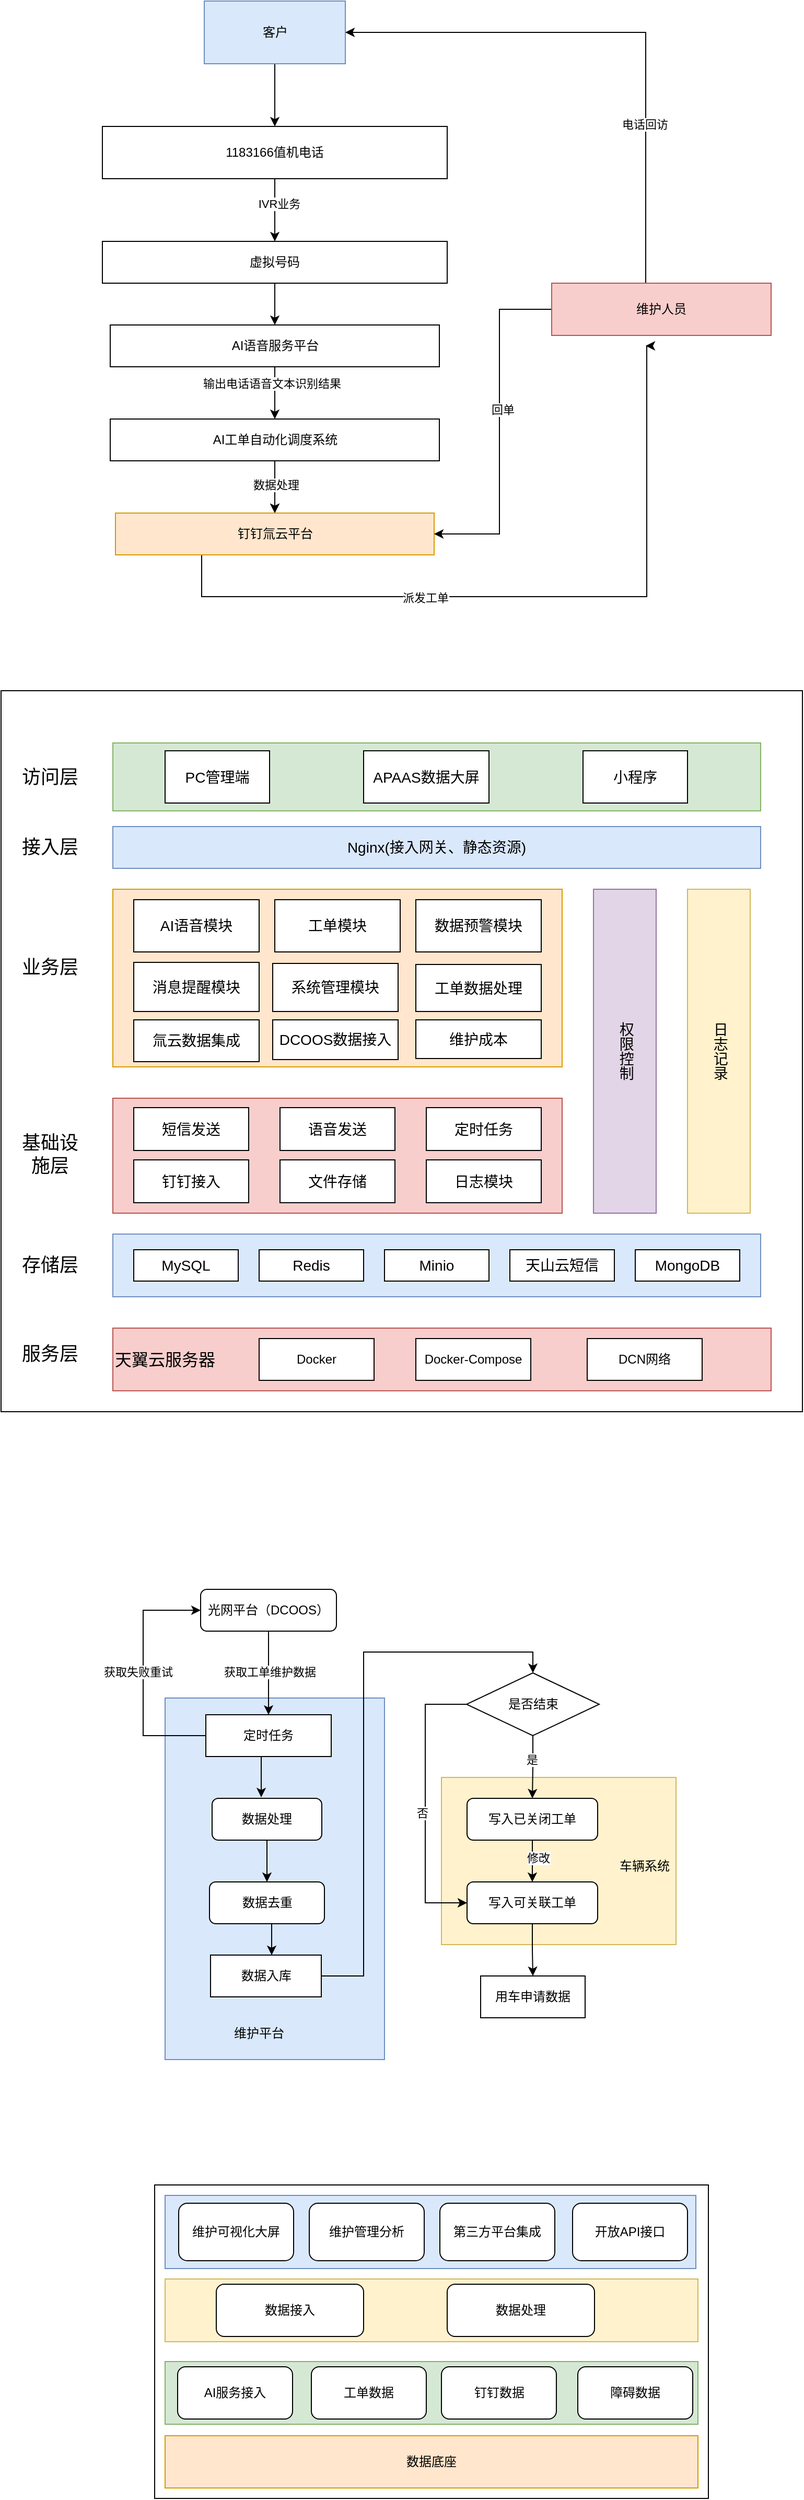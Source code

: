 <mxfile version="28.1.1">
  <diagram name="第 1 页" id="fc2qWwKT_eQD3knXw0V4">
    <mxGraphModel dx="2066" dy="1121" grid="1" gridSize="10" guides="1" tooltips="1" connect="1" arrows="1" fold="1" page="1" pageScale="1" pageWidth="827" pageHeight="1169" math="0" shadow="0">
      <root>
        <mxCell id="0" />
        <mxCell id="1" parent="0" />
        <mxCell id="_9u2cvtoZSCxlwE1ztmI-21" value="" style="rounded=0;whiteSpace=wrap;html=1;" vertex="1" parent="1">
          <mxGeometry x="180" y="2140" width="530" height="300" as="geometry" />
        </mxCell>
        <mxCell id="-fBVtS2RoCw09fAn3Mkb-46" value="" style="rounded=0;whiteSpace=wrap;html=1;fillColor=#dae8fc;strokeColor=#6c8ebf;" parent="1" vertex="1">
          <mxGeometry x="190" y="1674" width="210" height="346" as="geometry" />
        </mxCell>
        <mxCell id="-fBVtS2RoCw09fAn3Mkb-27" value="" style="rounded=0;whiteSpace=wrap;html=1;fillColor=#fff2cc;strokeColor=#d6b656;" parent="1" vertex="1">
          <mxGeometry x="454.5" y="1750" width="224.5" height="160" as="geometry" />
        </mxCell>
        <mxCell id="4X-aNIErhXsaIUGD21-c-82" value="" style="rounded=0;whiteSpace=wrap;html=1;" parent="1" vertex="1">
          <mxGeometry x="33" y="710" width="767" height="690" as="geometry" />
        </mxCell>
        <mxCell id="4X-aNIErhXsaIUGD21-c-5" value="" style="edgeStyle=orthogonalEdgeStyle;rounded=0;orthogonalLoop=1;jettySize=auto;html=1;" parent="1" source="4X-aNIErhXsaIUGD21-c-2" target="4X-aNIErhXsaIUGD21-c-4" edge="1">
          <mxGeometry relative="1" as="geometry" />
        </mxCell>
        <mxCell id="4X-aNIErhXsaIUGD21-c-6" value="IVR业务" style="edgeLabel;html=1;align=center;verticalAlign=middle;resizable=0;points=[];" parent="4X-aNIErhXsaIUGD21-c-5" vertex="1" connectable="0">
          <mxGeometry x="-0.2" y="4" relative="1" as="geometry">
            <mxPoint as="offset" />
          </mxGeometry>
        </mxCell>
        <mxCell id="4X-aNIErhXsaIUGD21-c-2" value="1183166值机电话" style="rounded=0;whiteSpace=wrap;html=1;verticalAlign=middle;" parent="1" vertex="1">
          <mxGeometry x="130" y="170" width="330" height="50" as="geometry" />
        </mxCell>
        <mxCell id="4X-aNIErhXsaIUGD21-c-7" value="" style="edgeStyle=orthogonalEdgeStyle;rounded=0;orthogonalLoop=1;jettySize=auto;html=1;" parent="1" source="4X-aNIErhXsaIUGD21-c-3" target="4X-aNIErhXsaIUGD21-c-2" edge="1">
          <mxGeometry relative="1" as="geometry" />
        </mxCell>
        <mxCell id="4X-aNIErhXsaIUGD21-c-3" value="客户" style="rounded=0;whiteSpace=wrap;html=1;fillColor=#dae8fc;strokeColor=#6c8ebf;" parent="1" vertex="1">
          <mxGeometry x="227.5" y="50" width="135" height="60" as="geometry" />
        </mxCell>
        <mxCell id="4X-aNIErhXsaIUGD21-c-9" value="" style="edgeStyle=orthogonalEdgeStyle;rounded=0;orthogonalLoop=1;jettySize=auto;html=1;" parent="1" source="4X-aNIErhXsaIUGD21-c-4" target="4X-aNIErhXsaIUGD21-c-8" edge="1">
          <mxGeometry relative="1" as="geometry" />
        </mxCell>
        <mxCell id="4X-aNIErhXsaIUGD21-c-4" value="虚拟号码" style="rounded=0;whiteSpace=wrap;html=1;" parent="1" vertex="1">
          <mxGeometry x="130" y="280" width="330" height="40" as="geometry" />
        </mxCell>
        <mxCell id="4X-aNIErhXsaIUGD21-c-13" value="" style="edgeStyle=orthogonalEdgeStyle;rounded=0;orthogonalLoop=1;jettySize=auto;html=1;" parent="1" source="4X-aNIErhXsaIUGD21-c-8" target="4X-aNIErhXsaIUGD21-c-12" edge="1">
          <mxGeometry relative="1" as="geometry" />
        </mxCell>
        <mxCell id="4X-aNIErhXsaIUGD21-c-16" value="输出电话语音文本识别结果" style="edgeLabel;html=1;align=center;verticalAlign=middle;resizable=0;points=[];" parent="4X-aNIErhXsaIUGD21-c-13" vertex="1" connectable="0">
          <mxGeometry x="-0.36" y="-3" relative="1" as="geometry">
            <mxPoint as="offset" />
          </mxGeometry>
        </mxCell>
        <mxCell id="4X-aNIErhXsaIUGD21-c-8" value="AI语音服务平台" style="rounded=0;whiteSpace=wrap;html=1;" parent="1" vertex="1">
          <mxGeometry x="137.5" y="360" width="315" height="40" as="geometry" />
        </mxCell>
        <mxCell id="4X-aNIErhXsaIUGD21-c-15" value="" style="edgeStyle=orthogonalEdgeStyle;rounded=0;orthogonalLoop=1;jettySize=auto;html=1;" parent="1" source="4X-aNIErhXsaIUGD21-c-12" target="4X-aNIErhXsaIUGD21-c-14" edge="1">
          <mxGeometry relative="1" as="geometry" />
        </mxCell>
        <mxCell id="4X-aNIErhXsaIUGD21-c-17" value="" style="edgeStyle=orthogonalEdgeStyle;rounded=0;orthogonalLoop=1;jettySize=auto;html=1;" parent="1" source="4X-aNIErhXsaIUGD21-c-12" target="4X-aNIErhXsaIUGD21-c-14" edge="1">
          <mxGeometry relative="1" as="geometry" />
        </mxCell>
        <mxCell id="4X-aNIErhXsaIUGD21-c-18" value="数据处理" style="edgeLabel;html=1;align=center;verticalAlign=middle;resizable=0;points=[];" parent="4X-aNIErhXsaIUGD21-c-17" vertex="1" connectable="0">
          <mxGeometry x="-0.08" y="1" relative="1" as="geometry">
            <mxPoint as="offset" />
          </mxGeometry>
        </mxCell>
        <mxCell id="4X-aNIErhXsaIUGD21-c-12" value="AI工单自动化调度系统" style="rounded=0;whiteSpace=wrap;html=1;" parent="1" vertex="1">
          <mxGeometry x="137.5" y="450" width="315" height="40" as="geometry" />
        </mxCell>
        <mxCell id="4X-aNIErhXsaIUGD21-c-33" style="edgeStyle=orthogonalEdgeStyle;rounded=0;orthogonalLoop=1;jettySize=auto;html=1;exitX=0.5;exitY=1;exitDx=0;exitDy=0;" parent="1" edge="1">
          <mxGeometry relative="1" as="geometry">
            <mxPoint x="650" y="380" as="targetPoint" />
            <mxPoint x="225" y="580" as="sourcePoint" />
            <Array as="points">
              <mxPoint x="225" y="620" />
              <mxPoint x="651" y="620" />
            </Array>
          </mxGeometry>
        </mxCell>
        <mxCell id="4X-aNIErhXsaIUGD21-c-34" value="派发工单" style="edgeLabel;html=1;align=center;verticalAlign=middle;resizable=0;points=[];" parent="4X-aNIErhXsaIUGD21-c-33" vertex="1" connectable="0">
          <mxGeometry x="-0.281" y="-1" relative="1" as="geometry">
            <mxPoint as="offset" />
          </mxGeometry>
        </mxCell>
        <mxCell id="4X-aNIErhXsaIUGD21-c-14" value="钉钉氚云平台" style="whiteSpace=wrap;html=1;rounded=0;fillColor=#ffe6cc;strokeColor=#d79b00;" parent="1" vertex="1">
          <mxGeometry x="142.5" y="540" width="305" height="40" as="geometry" />
        </mxCell>
        <mxCell id="4X-aNIErhXsaIUGD21-c-21" style="edgeStyle=orthogonalEdgeStyle;rounded=0;orthogonalLoop=1;jettySize=auto;html=1;entryX=1;entryY=0.5;entryDx=0;entryDy=0;" parent="1" source="4X-aNIErhXsaIUGD21-c-20" target="4X-aNIErhXsaIUGD21-c-3" edge="1">
          <mxGeometry relative="1" as="geometry">
            <Array as="points">
              <mxPoint x="650" y="80" />
            </Array>
          </mxGeometry>
        </mxCell>
        <mxCell id="4X-aNIErhXsaIUGD21-c-22" value="电话回访" style="edgeLabel;html=1;align=center;verticalAlign=middle;resizable=0;points=[];" parent="4X-aNIErhXsaIUGD21-c-21" vertex="1" connectable="0">
          <mxGeometry x="-0.421" y="1" relative="1" as="geometry">
            <mxPoint as="offset" />
          </mxGeometry>
        </mxCell>
        <mxCell id="4X-aNIErhXsaIUGD21-c-27" style="edgeStyle=orthogonalEdgeStyle;rounded=0;orthogonalLoop=1;jettySize=auto;html=1;exitX=0;exitY=0.5;exitDx=0;exitDy=0;entryX=1;entryY=0.5;entryDx=0;entryDy=0;" parent="1" source="4X-aNIErhXsaIUGD21-c-20" target="4X-aNIErhXsaIUGD21-c-14" edge="1">
          <mxGeometry relative="1" as="geometry">
            <mxPoint x="560" y="560" as="targetPoint" />
            <Array as="points">
              <mxPoint x="510" y="345" />
              <mxPoint x="510" y="560" />
            </Array>
          </mxGeometry>
        </mxCell>
        <mxCell id="4X-aNIErhXsaIUGD21-c-28" value="回单" style="edgeLabel;html=1;align=center;verticalAlign=middle;resizable=0;points=[];" parent="4X-aNIErhXsaIUGD21-c-27" vertex="1" connectable="0">
          <mxGeometry x="-0.11" y="3" relative="1" as="geometry">
            <mxPoint as="offset" />
          </mxGeometry>
        </mxCell>
        <mxCell id="4X-aNIErhXsaIUGD21-c-20" value="维护人员" style="rounded=0;whiteSpace=wrap;html=1;fillColor=#f8cecc;strokeColor=#b85450;" parent="1" vertex="1">
          <mxGeometry x="560" y="320" width="210" height="50" as="geometry" />
        </mxCell>
        <mxCell id="4X-aNIErhXsaIUGD21-c-36" value="" style="rounded=0;whiteSpace=wrap;html=1;flipH=1;fillColor=#d5e8d4;strokeColor=#82b366;fontSize=14;" parent="1" vertex="1">
          <mxGeometry x="140" y="760" width="620" height="65" as="geometry" />
        </mxCell>
        <mxCell id="4X-aNIErhXsaIUGD21-c-37" value="PC管理端" style="rounded=0;whiteSpace=wrap;html=1;fontSize=14;" parent="1" vertex="1">
          <mxGeometry x="190" y="767.5" width="100" height="50" as="geometry" />
        </mxCell>
        <mxCell id="4X-aNIErhXsaIUGD21-c-38" value="APAAS数据大屏" style="rounded=0;whiteSpace=wrap;html=1;fontSize=14;" parent="1" vertex="1">
          <mxGeometry x="380" y="767.5" width="120" height="50" as="geometry" />
        </mxCell>
        <mxCell id="4X-aNIErhXsaIUGD21-c-39" value="小程序" style="rounded=0;whiteSpace=wrap;html=1;fontSize=14;" parent="1" vertex="1">
          <mxGeometry x="590" y="767.5" width="100" height="50" as="geometry" />
        </mxCell>
        <mxCell id="4X-aNIErhXsaIUGD21-c-40" value="Nginx(接入网关、静态资源)" style="rounded=0;whiteSpace=wrap;html=1;fillColor=#dae8fc;strokeColor=#6c8ebf;fontSize=14;" parent="1" vertex="1">
          <mxGeometry x="140" y="840" width="620" height="40" as="geometry" />
        </mxCell>
        <mxCell id="4X-aNIErhXsaIUGD21-c-42" value="" style="rounded=0;whiteSpace=wrap;html=1;fillColor=#ffe6cc;strokeColor=#d79b00;fontSize=14;" parent="1" vertex="1">
          <mxGeometry x="140" y="900" width="430" height="170" as="geometry" />
        </mxCell>
        <mxCell id="4X-aNIErhXsaIUGD21-c-43" value="AI语音模块" style="rounded=0;whiteSpace=wrap;html=1;fontSize=14;" parent="1" vertex="1">
          <mxGeometry x="160" y="910" width="120" height="50" as="geometry" />
        </mxCell>
        <mxCell id="4X-aNIErhXsaIUGD21-c-44" value="工单模块" style="rounded=0;whiteSpace=wrap;html=1;fontSize=14;" parent="1" vertex="1">
          <mxGeometry x="295" y="910" width="120" height="50" as="geometry" />
        </mxCell>
        <mxCell id="4X-aNIErhXsaIUGD21-c-45" value="系统管理模块" style="rounded=0;whiteSpace=wrap;html=1;fontSize=14;" parent="1" vertex="1">
          <mxGeometry x="293" y="971" width="120" height="46" as="geometry" />
        </mxCell>
        <mxCell id="4X-aNIErhXsaIUGD21-c-48" value="消息提醒模块" style="rounded=0;whiteSpace=wrap;html=1;fontSize=14;" parent="1" vertex="1">
          <mxGeometry x="160" y="970" width="120" height="47" as="geometry" />
        </mxCell>
        <mxCell id="4X-aNIErhXsaIUGD21-c-51" value="" style="rounded=0;whiteSpace=wrap;html=1;fillColor=#f8cecc;strokeColor=#b85450;fontSize=14;" parent="1" vertex="1">
          <mxGeometry x="140" y="1100" width="430" height="110" as="geometry" />
        </mxCell>
        <mxCell id="4X-aNIErhXsaIUGD21-c-52" value="短信发送" style="rounded=0;whiteSpace=wrap;html=1;fontSize=14;" parent="1" vertex="1">
          <mxGeometry x="160" y="1109" width="110" height="41" as="geometry" />
        </mxCell>
        <mxCell id="4X-aNIErhXsaIUGD21-c-53" value="语音发送" style="rounded=0;whiteSpace=wrap;html=1;fontSize=14;" parent="1" vertex="1">
          <mxGeometry x="300" y="1109" width="110" height="41" as="geometry" />
        </mxCell>
        <mxCell id="4X-aNIErhXsaIUGD21-c-54" value="定时任务" style="rounded=0;whiteSpace=wrap;html=1;fontSize=14;" parent="1" vertex="1">
          <mxGeometry x="440" y="1109" width="110" height="41" as="geometry" />
        </mxCell>
        <mxCell id="4X-aNIErhXsaIUGD21-c-55" value="钉钉接入" style="rounded=0;whiteSpace=wrap;html=1;fontSize=14;" parent="1" vertex="1">
          <mxGeometry x="160" y="1159" width="110" height="41" as="geometry" />
        </mxCell>
        <mxCell id="4X-aNIErhXsaIUGD21-c-56" value="文件存储" style="rounded=0;whiteSpace=wrap;html=1;fontSize=14;" parent="1" vertex="1">
          <mxGeometry x="300" y="1159" width="110" height="41" as="geometry" />
        </mxCell>
        <mxCell id="4X-aNIErhXsaIUGD21-c-58" value="日志模块" style="rounded=0;whiteSpace=wrap;html=1;fontSize=14;" parent="1" vertex="1">
          <mxGeometry x="440" y="1159" width="110" height="41" as="geometry" />
        </mxCell>
        <mxCell id="4X-aNIErhXsaIUGD21-c-59" value="权限控制" style="rounded=0;whiteSpace=wrap;html=1;fillColor=#e1d5e7;strokeColor=#9673a6;fontSize=14;textDirection=vertical-lr;" parent="1" vertex="1">
          <mxGeometry x="600" y="900" width="60" height="310" as="geometry" />
        </mxCell>
        <mxCell id="4X-aNIErhXsaIUGD21-c-60" value="日志记录" style="rounded=0;whiteSpace=wrap;html=1;fillColor=#fff2cc;strokeColor=#d6b656;fontSize=14;textDirection=vertical-lr;" parent="1" vertex="1">
          <mxGeometry x="690" y="900" width="60" height="310" as="geometry" />
        </mxCell>
        <mxCell id="4X-aNIErhXsaIUGD21-c-68" value="" style="group;fontSize=14;fillColor=#dae8fc;strokeColor=#6c8ebf;" parent="1" vertex="1" connectable="0">
          <mxGeometry x="140" y="1230" width="620" height="60" as="geometry" />
        </mxCell>
        <mxCell id="4X-aNIErhXsaIUGD21-c-62" value="" style="rounded=0;whiteSpace=wrap;html=1;fillColor=#dae8fc;strokeColor=#6c8ebf;fontSize=14;" parent="4X-aNIErhXsaIUGD21-c-68" vertex="1">
          <mxGeometry width="620" height="60" as="geometry" />
        </mxCell>
        <mxCell id="4X-aNIErhXsaIUGD21-c-63" value="MySQL" style="rounded=0;whiteSpace=wrap;html=1;fontSize=14;" parent="4X-aNIErhXsaIUGD21-c-68" vertex="1">
          <mxGeometry x="20" y="15" width="100" height="30" as="geometry" />
        </mxCell>
        <mxCell id="4X-aNIErhXsaIUGD21-c-64" value="Redis" style="rounded=0;whiteSpace=wrap;html=1;fontSize=14;" parent="4X-aNIErhXsaIUGD21-c-68" vertex="1">
          <mxGeometry x="140" y="15" width="100" height="30" as="geometry" />
        </mxCell>
        <mxCell id="4X-aNIErhXsaIUGD21-c-65" value="Minio" style="rounded=0;whiteSpace=wrap;html=1;fontSize=14;" parent="4X-aNIErhXsaIUGD21-c-68" vertex="1">
          <mxGeometry x="260" y="15" width="100" height="30" as="geometry" />
        </mxCell>
        <mxCell id="4X-aNIErhXsaIUGD21-c-66" value="天山云短信" style="rounded=0;whiteSpace=wrap;html=1;fontSize=14;" parent="4X-aNIErhXsaIUGD21-c-68" vertex="1">
          <mxGeometry x="380" y="15" width="100" height="30" as="geometry" />
        </mxCell>
        <mxCell id="4X-aNIErhXsaIUGD21-c-67" value="MongoDB" style="rounded=0;whiteSpace=wrap;html=1;fontSize=14;" parent="4X-aNIErhXsaIUGD21-c-68" vertex="1">
          <mxGeometry x="500" y="15" width="100" height="30" as="geometry" />
        </mxCell>
        <mxCell id="4X-aNIErhXsaIUGD21-c-69" value="访问层" style="text;html=1;align=center;verticalAlign=middle;whiteSpace=wrap;rounded=0;fontSize=18;" parent="1" vertex="1">
          <mxGeometry x="50" y="777.5" width="60" height="30" as="geometry" />
        </mxCell>
        <mxCell id="4X-aNIErhXsaIUGD21-c-70" value="接入层" style="text;html=1;align=center;verticalAlign=middle;whiteSpace=wrap;rounded=0;fontSize=18;" parent="1" vertex="1">
          <mxGeometry x="50" y="845" width="60" height="30" as="geometry" />
        </mxCell>
        <mxCell id="4X-aNIErhXsaIUGD21-c-71" value="业务层" style="text;html=1;align=center;verticalAlign=middle;whiteSpace=wrap;rounded=0;fontSize=18;" parent="1" vertex="1">
          <mxGeometry x="50" y="960" width="60" height="30" as="geometry" />
        </mxCell>
        <mxCell id="4X-aNIErhXsaIUGD21-c-72" value="基础设施层" style="text;html=1;align=center;verticalAlign=middle;whiteSpace=wrap;rounded=0;fontSize=18;" parent="1" vertex="1">
          <mxGeometry x="50" y="1139" width="60" height="30" as="geometry" />
        </mxCell>
        <mxCell id="4X-aNIErhXsaIUGD21-c-73" value="存储层" style="text;html=1;align=center;verticalAlign=middle;whiteSpace=wrap;rounded=0;fontSize=18;" parent="1" vertex="1">
          <mxGeometry x="50" y="1245" width="60" height="30" as="geometry" />
        </mxCell>
        <mxCell id="4X-aNIErhXsaIUGD21-c-75" value="天翼云服务器" style="rounded=0;whiteSpace=wrap;html=1;fillColor=#f8cecc;strokeColor=#b85450;align=left;fontSize=16;" parent="1" vertex="1">
          <mxGeometry x="140" y="1320" width="630" height="60" as="geometry" />
        </mxCell>
        <mxCell id="4X-aNIErhXsaIUGD21-c-76" value="服务层" style="text;html=1;align=center;verticalAlign=middle;whiteSpace=wrap;rounded=0;fontSize=18;" parent="1" vertex="1">
          <mxGeometry x="50" y="1330" width="60" height="30" as="geometry" />
        </mxCell>
        <mxCell id="4X-aNIErhXsaIUGD21-c-77" value="Docker" style="rounded=0;whiteSpace=wrap;html=1;" parent="1" vertex="1">
          <mxGeometry x="280" y="1330" width="110" height="40" as="geometry" />
        </mxCell>
        <mxCell id="4X-aNIErhXsaIUGD21-c-78" value="Docker-Compose" style="rounded=0;whiteSpace=wrap;html=1;" parent="1" vertex="1">
          <mxGeometry x="430" y="1330" width="110" height="40" as="geometry" />
        </mxCell>
        <mxCell id="4X-aNIErhXsaIUGD21-c-79" value="DCN网络" style="rounded=0;whiteSpace=wrap;html=1;" parent="1" vertex="1">
          <mxGeometry x="594" y="1330" width="110" height="40" as="geometry" />
        </mxCell>
        <mxCell id="-fBVtS2RoCw09fAn3Mkb-1" value="数据预警模块" style="rounded=0;whiteSpace=wrap;html=1;fontSize=14;" parent="1" vertex="1">
          <mxGeometry x="430" y="910" width="120" height="50" as="geometry" />
        </mxCell>
        <mxCell id="-fBVtS2RoCw09fAn3Mkb-2" value="工单数据处理" style="rounded=0;whiteSpace=wrap;html=1;fontSize=14;" parent="1" vertex="1">
          <mxGeometry x="430" y="972" width="120" height="45" as="geometry" />
        </mxCell>
        <mxCell id="-fBVtS2RoCw09fAn3Mkb-7" style="edgeStyle=orthogonalEdgeStyle;rounded=0;orthogonalLoop=1;jettySize=auto;html=1;exitX=0;exitY=0.5;exitDx=0;exitDy=0;entryX=0;entryY=0.5;entryDx=0;entryDy=0;" parent="1" source="-fBVtS2RoCw09fAn3Mkb-3" target="-fBVtS2RoCw09fAn3Mkb-4" edge="1">
          <mxGeometry relative="1" as="geometry">
            <Array as="points">
              <mxPoint x="169" y="1710" />
              <mxPoint x="169" y="1590" />
            </Array>
          </mxGeometry>
        </mxCell>
        <mxCell id="-fBVtS2RoCw09fAn3Mkb-8" value="获取失败重试" style="edgeLabel;html=1;align=center;verticalAlign=middle;resizable=0;points=[];" parent="-fBVtS2RoCw09fAn3Mkb-7" vertex="1" connectable="0">
          <mxGeometry x="0.03" y="5" relative="1" as="geometry">
            <mxPoint as="offset" />
          </mxGeometry>
        </mxCell>
        <mxCell id="-fBVtS2RoCw09fAn3Mkb-3" value="定时任务" style="rounded=0;whiteSpace=wrap;html=1;" parent="1" vertex="1">
          <mxGeometry x="229" y="1690" width="120" height="40" as="geometry" />
        </mxCell>
        <mxCell id="-fBVtS2RoCw09fAn3Mkb-5" style="edgeStyle=orthogonalEdgeStyle;rounded=0;orthogonalLoop=1;jettySize=auto;html=1;exitX=0.5;exitY=1;exitDx=0;exitDy=0;entryX=0.5;entryY=0;entryDx=0;entryDy=0;" parent="1" source="-fBVtS2RoCw09fAn3Mkb-4" target="-fBVtS2RoCw09fAn3Mkb-3" edge="1">
          <mxGeometry relative="1" as="geometry" />
        </mxCell>
        <mxCell id="-fBVtS2RoCw09fAn3Mkb-6" value="获取工单维护数据" style="edgeLabel;html=1;align=center;verticalAlign=middle;resizable=0;points=[];" parent="-fBVtS2RoCw09fAn3Mkb-5" vertex="1" connectable="0">
          <mxGeometry x="-0.025" y="1" relative="1" as="geometry">
            <mxPoint as="offset" />
          </mxGeometry>
        </mxCell>
        <mxCell id="-fBVtS2RoCw09fAn3Mkb-4" value="光网平台（DCOOS）" style="rounded=1;whiteSpace=wrap;html=1;" parent="1" vertex="1">
          <mxGeometry x="224" y="1570" width="130" height="40" as="geometry" />
        </mxCell>
        <mxCell id="-fBVtS2RoCw09fAn3Mkb-12" style="edgeStyle=orthogonalEdgeStyle;rounded=0;orthogonalLoop=1;jettySize=auto;html=1;exitX=0.5;exitY=1;exitDx=0;exitDy=0;entryX=0.5;entryY=0;entryDx=0;entryDy=0;" parent="1" source="-fBVtS2RoCw09fAn3Mkb-9" target="-fBVtS2RoCw09fAn3Mkb-11" edge="1">
          <mxGeometry relative="1" as="geometry" />
        </mxCell>
        <mxCell id="-fBVtS2RoCw09fAn3Mkb-9" value="数据处理" style="rounded=1;whiteSpace=wrap;html=1;" parent="1" vertex="1">
          <mxGeometry x="235" y="1770" width="105" height="40" as="geometry" />
        </mxCell>
        <mxCell id="-fBVtS2RoCw09fAn3Mkb-10" style="edgeStyle=orthogonalEdgeStyle;rounded=0;orthogonalLoop=1;jettySize=auto;html=1;exitX=0.5;exitY=1;exitDx=0;exitDy=0;entryX=0.448;entryY=-0.025;entryDx=0;entryDy=0;entryPerimeter=0;" parent="1" source="-fBVtS2RoCw09fAn3Mkb-3" target="-fBVtS2RoCw09fAn3Mkb-9" edge="1">
          <mxGeometry relative="1" as="geometry" />
        </mxCell>
        <mxCell id="-fBVtS2RoCw09fAn3Mkb-14" style="edgeStyle=orthogonalEdgeStyle;rounded=0;orthogonalLoop=1;jettySize=auto;html=1;exitX=0.5;exitY=1;exitDx=0;exitDy=0;" parent="1" source="-fBVtS2RoCw09fAn3Mkb-11" edge="1">
          <mxGeometry relative="1" as="geometry">
            <mxPoint x="292" y="1920" as="targetPoint" />
          </mxGeometry>
        </mxCell>
        <mxCell id="-fBVtS2RoCw09fAn3Mkb-11" value="数据去重" style="rounded=1;whiteSpace=wrap;html=1;" parent="1" vertex="1">
          <mxGeometry x="232.5" y="1850" width="110" height="40" as="geometry" />
        </mxCell>
        <mxCell id="-fBVtS2RoCw09fAn3Mkb-49" style="edgeStyle=orthogonalEdgeStyle;rounded=0;orthogonalLoop=1;jettySize=auto;html=1;exitX=1;exitY=0.5;exitDx=0;exitDy=0;entryX=0.5;entryY=0;entryDx=0;entryDy=0;" parent="1" source="-fBVtS2RoCw09fAn3Mkb-15" target="-fBVtS2RoCw09fAn3Mkb-16" edge="1">
          <mxGeometry relative="1" as="geometry">
            <Array as="points">
              <mxPoint x="380" y="1940" />
              <mxPoint x="380" y="1630" />
              <mxPoint x="542" y="1630" />
            </Array>
          </mxGeometry>
        </mxCell>
        <mxCell id="-fBVtS2RoCw09fAn3Mkb-15" value="数据入库" style="rounded=0;whiteSpace=wrap;html=1;" parent="1" vertex="1">
          <mxGeometry x="233.5" y="1920" width="106" height="40" as="geometry" />
        </mxCell>
        <mxCell id="-fBVtS2RoCw09fAn3Mkb-30" style="edgeStyle=orthogonalEdgeStyle;rounded=0;orthogonalLoop=1;jettySize=auto;html=1;exitX=0;exitY=0.5;exitDx=0;exitDy=0;" parent="1" source="-fBVtS2RoCw09fAn3Mkb-16" target="-fBVtS2RoCw09fAn3Mkb-28" edge="1">
          <mxGeometry relative="1" as="geometry">
            <Array as="points">
              <mxPoint x="439" y="1680" />
              <mxPoint x="439" y="1870" />
            </Array>
          </mxGeometry>
        </mxCell>
        <mxCell id="-fBVtS2RoCw09fAn3Mkb-31" value="是" style="edgeLabel;html=1;align=center;verticalAlign=middle;resizable=0;points=[];" parent="-fBVtS2RoCw09fAn3Mkb-30" vertex="1" connectable="0">
          <mxGeometry x="0.056" y="-3" relative="1" as="geometry">
            <mxPoint y="1" as="offset" />
          </mxGeometry>
        </mxCell>
        <mxCell id="-fBVtS2RoCw09fAn3Mkb-38" value="否" style="edgeLabel;html=1;align=center;verticalAlign=middle;resizable=0;points=[];" parent="-fBVtS2RoCw09fAn3Mkb-30" vertex="1" connectable="0">
          <mxGeometry x="0.061" y="-3" relative="1" as="geometry">
            <mxPoint as="offset" />
          </mxGeometry>
        </mxCell>
        <mxCell id="-fBVtS2RoCw09fAn3Mkb-41" style="edgeStyle=orthogonalEdgeStyle;rounded=0;orthogonalLoop=1;jettySize=auto;html=1;exitX=0.5;exitY=1;exitDx=0;exitDy=0;" parent="1" source="-fBVtS2RoCw09fAn3Mkb-16" target="-fBVtS2RoCw09fAn3Mkb-35" edge="1">
          <mxGeometry relative="1" as="geometry" />
        </mxCell>
        <mxCell id="-fBVtS2RoCw09fAn3Mkb-45" value="是" style="edgeLabel;html=1;align=center;verticalAlign=middle;resizable=0;points=[];" parent="-fBVtS2RoCw09fAn3Mkb-41" vertex="1" connectable="0">
          <mxGeometry x="-0.24" y="-1" relative="1" as="geometry">
            <mxPoint as="offset" />
          </mxGeometry>
        </mxCell>
        <mxCell id="-fBVtS2RoCw09fAn3Mkb-16" value="是否结束" style="rhombus;whiteSpace=wrap;html=1;" parent="1" vertex="1">
          <mxGeometry x="478.5" y="1650" width="127" height="60" as="geometry" />
        </mxCell>
        <mxCell id="-fBVtS2RoCw09fAn3Mkb-20" value="用车申请数据" style="rounded=0;whiteSpace=wrap;html=1;" parent="1" vertex="1">
          <mxGeometry x="492" y="1940" width="100" height="40" as="geometry" />
        </mxCell>
        <mxCell id="-fBVtS2RoCw09fAn3Mkb-44" style="edgeStyle=orthogonalEdgeStyle;rounded=0;orthogonalLoop=1;jettySize=auto;html=1;exitX=0.5;exitY=1;exitDx=0;exitDy=0;" parent="1" source="-fBVtS2RoCw09fAn3Mkb-28" target="-fBVtS2RoCw09fAn3Mkb-20" edge="1">
          <mxGeometry relative="1" as="geometry" />
        </mxCell>
        <mxCell id="-fBVtS2RoCw09fAn3Mkb-28" value="写入可关联工单" style="rounded=1;whiteSpace=wrap;html=1;" parent="1" vertex="1">
          <mxGeometry x="479" y="1850" width="125" height="40" as="geometry" />
        </mxCell>
        <mxCell id="-fBVtS2RoCw09fAn3Mkb-39" style="edgeStyle=orthogonalEdgeStyle;rounded=0;orthogonalLoop=1;jettySize=auto;html=1;exitX=0.5;exitY=1;exitDx=0;exitDy=0;entryX=0.5;entryY=0;entryDx=0;entryDy=0;" parent="1" source="-fBVtS2RoCw09fAn3Mkb-35" target="-fBVtS2RoCw09fAn3Mkb-28" edge="1">
          <mxGeometry relative="1" as="geometry" />
        </mxCell>
        <mxCell id="-fBVtS2RoCw09fAn3Mkb-40" value="修改" style="edgeLabel;html=1;align=center;verticalAlign=middle;resizable=0;points=[];" parent="-fBVtS2RoCw09fAn3Mkb-39" vertex="1" connectable="0">
          <mxGeometry x="-0.15" y="5" relative="1" as="geometry">
            <mxPoint as="offset" />
          </mxGeometry>
        </mxCell>
        <mxCell id="-fBVtS2RoCw09fAn3Mkb-35" value="写入已关闭工单" style="rounded=1;whiteSpace=wrap;html=1;" parent="1" vertex="1">
          <mxGeometry x="479" y="1770" width="125" height="40" as="geometry" />
        </mxCell>
        <mxCell id="-fBVtS2RoCw09fAn3Mkb-42" value="车辆系统" style="text;html=1;align=center;verticalAlign=middle;whiteSpace=wrap;rounded=0;" parent="1" vertex="1">
          <mxGeometry x="619" y="1820" width="60" height="30" as="geometry" />
        </mxCell>
        <mxCell id="-fBVtS2RoCw09fAn3Mkb-48" value="维护平台" style="text;html=1;align=center;verticalAlign=middle;whiteSpace=wrap;rounded=0;" parent="1" vertex="1">
          <mxGeometry x="250" y="1980" width="60" height="30" as="geometry" />
        </mxCell>
        <mxCell id="_9u2cvtoZSCxlwE1ztmI-1" value="" style="rounded=0;whiteSpace=wrap;html=1;fillColor=#dae8fc;strokeColor=#6c8ebf;" vertex="1" parent="1">
          <mxGeometry x="190" y="2150" width="508" height="70" as="geometry" />
        </mxCell>
        <mxCell id="_9u2cvtoZSCxlwE1ztmI-5" value="" style="rounded=0;whiteSpace=wrap;html=1;fillColor=#d5e8d4;strokeColor=#82b366;" vertex="1" parent="1">
          <mxGeometry x="190" y="2309" width="510" height="60" as="geometry" />
        </mxCell>
        <mxCell id="_9u2cvtoZSCxlwE1ztmI-6" value="" style="rounded=0;whiteSpace=wrap;html=1;fillColor=#fff2cc;strokeColor=#d6b656;" vertex="1" parent="1">
          <mxGeometry x="190" y="2230" width="510" height="60" as="geometry" />
        </mxCell>
        <mxCell id="_9u2cvtoZSCxlwE1ztmI-7" value="维护可视化大屏" style="rounded=1;whiteSpace=wrap;html=1;" vertex="1" parent="1">
          <mxGeometry x="203" y="2157.5" width="110" height="55" as="geometry" />
        </mxCell>
        <mxCell id="_9u2cvtoZSCxlwE1ztmI-9" value="维护管理分析" style="rounded=1;whiteSpace=wrap;html=1;" vertex="1" parent="1">
          <mxGeometry x="328" y="2157.5" width="110" height="55" as="geometry" />
        </mxCell>
        <mxCell id="_9u2cvtoZSCxlwE1ztmI-10" value="第三方平台集成" style="rounded=1;whiteSpace=wrap;html=1;" vertex="1" parent="1">
          <mxGeometry x="453" y="2157.5" width="110" height="55" as="geometry" />
        </mxCell>
        <mxCell id="_9u2cvtoZSCxlwE1ztmI-11" value="开放API接口" style="rounded=1;whiteSpace=wrap;html=1;" vertex="1" parent="1">
          <mxGeometry x="580" y="2157.5" width="110" height="55" as="geometry" />
        </mxCell>
        <mxCell id="_9u2cvtoZSCxlwE1ztmI-12" value="氚云数据集成" style="rounded=0;whiteSpace=wrap;html=1;fontSize=14;" vertex="1" parent="1">
          <mxGeometry x="160" y="1025" width="120" height="40" as="geometry" />
        </mxCell>
        <mxCell id="_9u2cvtoZSCxlwE1ztmI-13" value="DCOOS数据接入" style="rounded=0;whiteSpace=wrap;html=1;fontSize=14;" vertex="1" parent="1">
          <mxGeometry x="293" y="1025" width="120" height="38" as="geometry" />
        </mxCell>
        <mxCell id="_9u2cvtoZSCxlwE1ztmI-14" value="维护成本" style="rounded=0;whiteSpace=wrap;html=1;fontSize=14;" vertex="1" parent="1">
          <mxGeometry x="430" y="1025" width="120" height="37" as="geometry" />
        </mxCell>
        <mxCell id="_9u2cvtoZSCxlwE1ztmI-15" value="AI服务接入" style="rounded=1;whiteSpace=wrap;html=1;" vertex="1" parent="1">
          <mxGeometry x="202" y="2314" width="110" height="50" as="geometry" />
        </mxCell>
        <mxCell id="_9u2cvtoZSCxlwE1ztmI-16" value="工单数据" style="rounded=1;whiteSpace=wrap;html=1;" vertex="1" parent="1">
          <mxGeometry x="330" y="2314" width="110" height="50" as="geometry" />
        </mxCell>
        <mxCell id="_9u2cvtoZSCxlwE1ztmI-17" value="钉钉数据" style="rounded=1;whiteSpace=wrap;html=1;" vertex="1" parent="1">
          <mxGeometry x="454.5" y="2314" width="110" height="50" as="geometry" />
        </mxCell>
        <mxCell id="_9u2cvtoZSCxlwE1ztmI-18" value="障碍数据" style="rounded=1;whiteSpace=wrap;html=1;" vertex="1" parent="1">
          <mxGeometry x="585" y="2314" width="110" height="50" as="geometry" />
        </mxCell>
        <mxCell id="_9u2cvtoZSCxlwE1ztmI-19" value="数据接入" style="rounded=1;whiteSpace=wrap;html=1;" vertex="1" parent="1">
          <mxGeometry x="239" y="2235" width="141" height="50" as="geometry" />
        </mxCell>
        <mxCell id="_9u2cvtoZSCxlwE1ztmI-20" value="数据处理" style="rounded=1;whiteSpace=wrap;html=1;" vertex="1" parent="1">
          <mxGeometry x="460" y="2235" width="141" height="50" as="geometry" />
        </mxCell>
        <mxCell id="_9u2cvtoZSCxlwE1ztmI-22" value="数据底座" style="rounded=0;whiteSpace=wrap;html=1;fillColor=#ffe6cc;strokeColor=#d79b00;" vertex="1" parent="1">
          <mxGeometry x="190" y="2380" width="510" height="50" as="geometry" />
        </mxCell>
      </root>
    </mxGraphModel>
  </diagram>
</mxfile>
